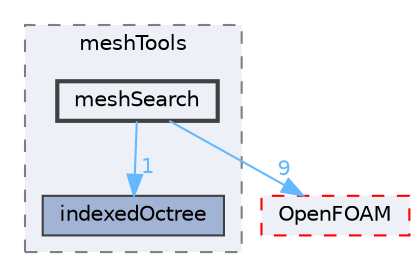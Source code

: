 digraph "src/meshTools/meshSearch"
{
 // LATEX_PDF_SIZE
  bgcolor="transparent";
  edge [fontname=Helvetica,fontsize=10,labelfontname=Helvetica,labelfontsize=10];
  node [fontname=Helvetica,fontsize=10,shape=box,height=0.2,width=0.4];
  compound=true
  subgraph clusterdir_ae30ad0bef50cf391b24c614251bb9fd {
    graph [ bgcolor="#edf0f7", pencolor="grey50", label="meshTools", fontname=Helvetica,fontsize=10 style="filled,dashed", URL="dir_ae30ad0bef50cf391b24c614251bb9fd.html",tooltip=""]
  dir_daefbc79e43b4c6de930591d46791fc2 [label="indexedOctree", fillcolor="#a2b4d6", color="grey25", style="filled", URL="dir_daefbc79e43b4c6de930591d46791fc2.html",tooltip=""];
  dir_7314f67fd2a911ec2225fce1156c35c5 [label="meshSearch", fillcolor="#edf0f7", color="grey25", style="filled,bold", URL="dir_7314f67fd2a911ec2225fce1156c35c5.html",tooltip=""];
  }
  dir_c5473ff19b20e6ec4dfe5c310b3778a8 [label="OpenFOAM", fillcolor="#edf0f7", color="red", style="filled,dashed", URL="dir_c5473ff19b20e6ec4dfe5c310b3778a8.html",tooltip=""];
  dir_7314f67fd2a911ec2225fce1156c35c5->dir_c5473ff19b20e6ec4dfe5c310b3778a8 [headlabel="9", labeldistance=1.5 headhref="dir_002376_002695.html" href="dir_002376_002695.html" color="steelblue1" fontcolor="steelblue1"];
  dir_7314f67fd2a911ec2225fce1156c35c5->dir_daefbc79e43b4c6de930591d46791fc2 [headlabel="1", labeldistance=1.5 headhref="dir_002376_001834.html" href="dir_002376_001834.html" color="steelblue1" fontcolor="steelblue1"];
}
